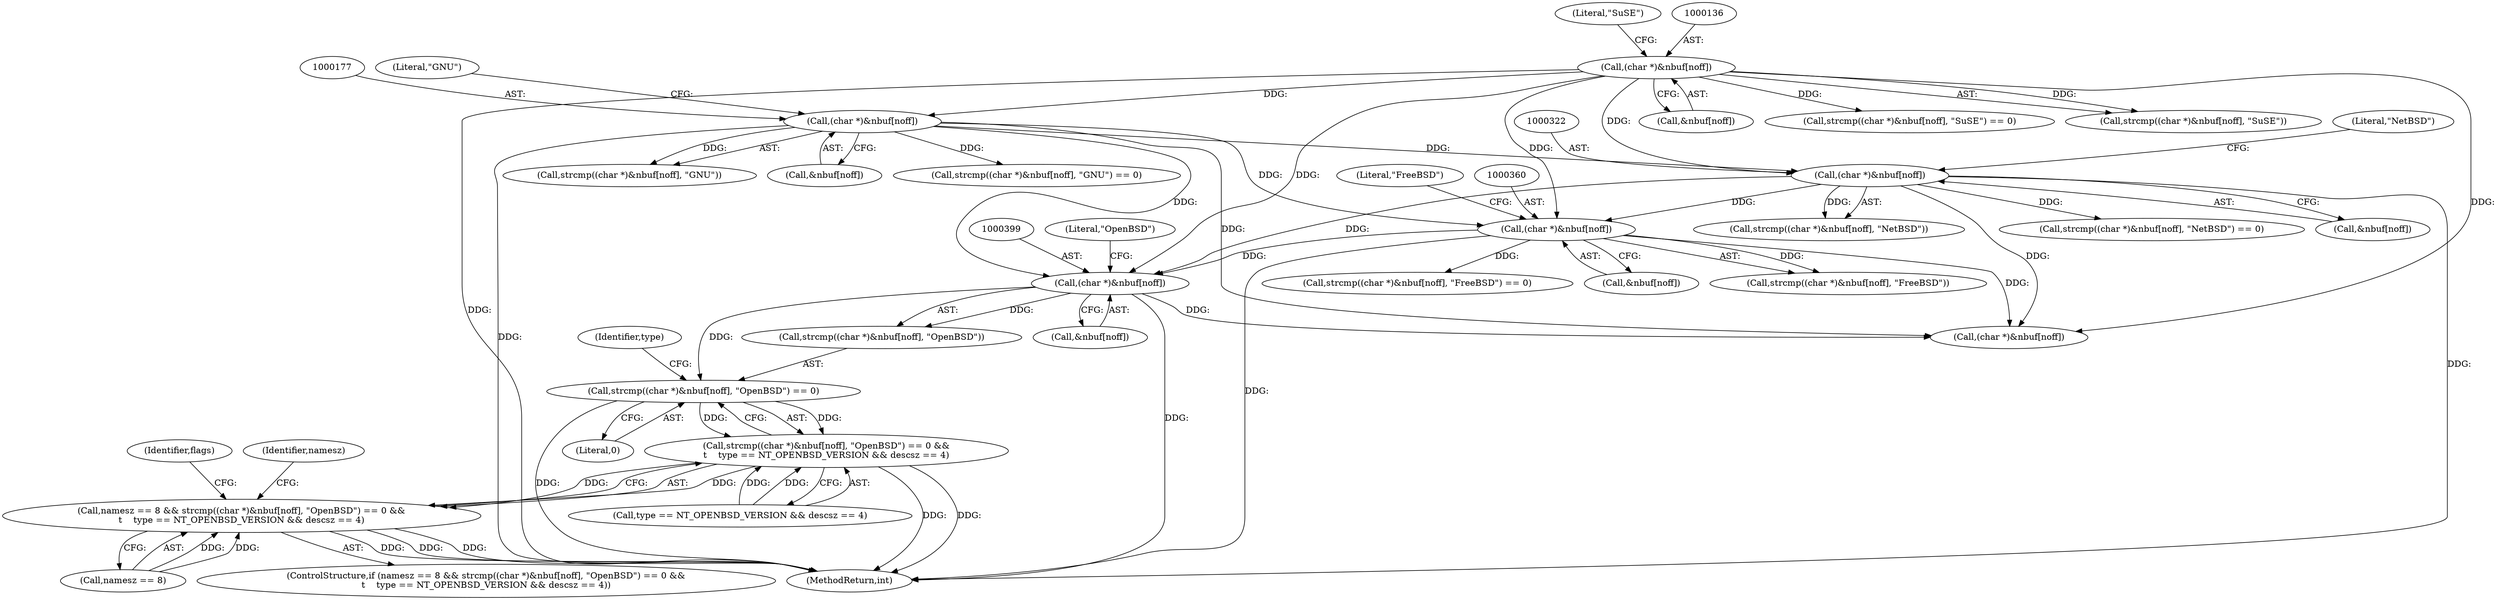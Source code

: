 digraph "0_file_ce90e05774dd77d86cfc8dfa6da57b32816841c4_2@API" {
"1000396" [label="(Call,strcmp((char *)&nbuf[noff], \"OpenBSD\") == 0)"];
"1000398" [label="(Call,(char *)&nbuf[noff])"];
"1000176" [label="(Call,(char *)&nbuf[noff])"];
"1000135" [label="(Call,(char *)&nbuf[noff])"];
"1000359" [label="(Call,(char *)&nbuf[noff])"];
"1000321" [label="(Call,(char *)&nbuf[noff])"];
"1000395" [label="(Call,strcmp((char *)&nbuf[noff], \"OpenBSD\") == 0 &&\n\t    type == NT_OPENBSD_VERSION && descsz == 4)"];
"1000391" [label="(Call,namesz == 8 && strcmp((char *)&nbuf[noff], \"OpenBSD\") == 0 &&\n\t    type == NT_OPENBSD_VERSION && descsz == 4)"];
"1000327" [label="(Literal,\"NetBSD\")"];
"1000182" [label="(Literal,\"GNU\")"];
"1000175" [label="(Call,strcmp((char *)&nbuf[noff], \"GNU\"))"];
"1000437" [label="(Call,(char *)&nbuf[noff])"];
"1000321" [label="(Call,(char *)&nbuf[noff])"];
"1000319" [label="(Call,strcmp((char *)&nbuf[noff], \"NetBSD\") == 0)"];
"1000137" [label="(Call,&nbuf[noff])"];
"1000398" [label="(Call,(char *)&nbuf[noff])"];
"1000416" [label="(Identifier,flags)"];
"1000141" [label="(Literal,\"SuSE\")"];
"1000323" [label="(Call,&nbuf[noff])"];
"1000432" [label="(Identifier,namesz)"];
"1000359" [label="(Call,(char *)&nbuf[noff])"];
"1000406" [label="(Call,type == NT_OPENBSD_VERSION && descsz == 4)"];
"1000135" [label="(Call,(char *)&nbuf[noff])"];
"1000390" [label="(ControlStructure,if (namesz == 8 && strcmp((char *)&nbuf[noff], \"OpenBSD\") == 0 &&\n\t    type == NT_OPENBSD_VERSION && descsz == 4))"];
"1000391" [label="(Call,namesz == 8 && strcmp((char *)&nbuf[noff], \"OpenBSD\") == 0 &&\n\t    type == NT_OPENBSD_VERSION && descsz == 4)"];
"1000404" [label="(Literal,\"OpenBSD\")"];
"1000320" [label="(Call,strcmp((char *)&nbuf[noff], \"NetBSD\"))"];
"1000396" [label="(Call,strcmp((char *)&nbuf[noff], \"OpenBSD\") == 0)"];
"1000178" [label="(Call,&nbuf[noff])"];
"1000133" [label="(Call,strcmp((char *)&nbuf[noff], \"SuSE\") == 0)"];
"1000397" [label="(Call,strcmp((char *)&nbuf[noff], \"OpenBSD\"))"];
"1000400" [label="(Call,&nbuf[noff])"];
"1000507" [label="(MethodReturn,int)"];
"1000358" [label="(Call,strcmp((char *)&nbuf[noff], \"FreeBSD\"))"];
"1000365" [label="(Literal,\"FreeBSD\")"];
"1000176" [label="(Call,(char *)&nbuf[noff])"];
"1000408" [label="(Identifier,type)"];
"1000134" [label="(Call,strcmp((char *)&nbuf[noff], \"SuSE\"))"];
"1000174" [label="(Call,strcmp((char *)&nbuf[noff], \"GNU\") == 0)"];
"1000357" [label="(Call,strcmp((char *)&nbuf[noff], \"FreeBSD\") == 0)"];
"1000361" [label="(Call,&nbuf[noff])"];
"1000395" [label="(Call,strcmp((char *)&nbuf[noff], \"OpenBSD\") == 0 &&\n\t    type == NT_OPENBSD_VERSION && descsz == 4)"];
"1000405" [label="(Literal,0)"];
"1000392" [label="(Call,namesz == 8)"];
"1000396" -> "1000395"  [label="AST: "];
"1000396" -> "1000405"  [label="CFG: "];
"1000397" -> "1000396"  [label="AST: "];
"1000405" -> "1000396"  [label="AST: "];
"1000408" -> "1000396"  [label="CFG: "];
"1000395" -> "1000396"  [label="CFG: "];
"1000396" -> "1000507"  [label="DDG: "];
"1000396" -> "1000395"  [label="DDG: "];
"1000396" -> "1000395"  [label="DDG: "];
"1000398" -> "1000396"  [label="DDG: "];
"1000398" -> "1000397"  [label="AST: "];
"1000398" -> "1000400"  [label="CFG: "];
"1000399" -> "1000398"  [label="AST: "];
"1000400" -> "1000398"  [label="AST: "];
"1000404" -> "1000398"  [label="CFG: "];
"1000398" -> "1000507"  [label="DDG: "];
"1000398" -> "1000397"  [label="DDG: "];
"1000176" -> "1000398"  [label="DDG: "];
"1000359" -> "1000398"  [label="DDG: "];
"1000321" -> "1000398"  [label="DDG: "];
"1000135" -> "1000398"  [label="DDG: "];
"1000398" -> "1000437"  [label="DDG: "];
"1000176" -> "1000175"  [label="AST: "];
"1000176" -> "1000178"  [label="CFG: "];
"1000177" -> "1000176"  [label="AST: "];
"1000178" -> "1000176"  [label="AST: "];
"1000182" -> "1000176"  [label="CFG: "];
"1000176" -> "1000507"  [label="DDG: "];
"1000176" -> "1000174"  [label="DDG: "];
"1000176" -> "1000175"  [label="DDG: "];
"1000135" -> "1000176"  [label="DDG: "];
"1000176" -> "1000321"  [label="DDG: "];
"1000176" -> "1000359"  [label="DDG: "];
"1000176" -> "1000437"  [label="DDG: "];
"1000135" -> "1000134"  [label="AST: "];
"1000135" -> "1000137"  [label="CFG: "];
"1000136" -> "1000135"  [label="AST: "];
"1000137" -> "1000135"  [label="AST: "];
"1000141" -> "1000135"  [label="CFG: "];
"1000135" -> "1000507"  [label="DDG: "];
"1000135" -> "1000133"  [label="DDG: "];
"1000135" -> "1000134"  [label="DDG: "];
"1000135" -> "1000321"  [label="DDG: "];
"1000135" -> "1000359"  [label="DDG: "];
"1000135" -> "1000437"  [label="DDG: "];
"1000359" -> "1000358"  [label="AST: "];
"1000359" -> "1000361"  [label="CFG: "];
"1000360" -> "1000359"  [label="AST: "];
"1000361" -> "1000359"  [label="AST: "];
"1000365" -> "1000359"  [label="CFG: "];
"1000359" -> "1000507"  [label="DDG: "];
"1000359" -> "1000357"  [label="DDG: "];
"1000359" -> "1000358"  [label="DDG: "];
"1000321" -> "1000359"  [label="DDG: "];
"1000359" -> "1000437"  [label="DDG: "];
"1000321" -> "1000320"  [label="AST: "];
"1000321" -> "1000323"  [label="CFG: "];
"1000322" -> "1000321"  [label="AST: "];
"1000323" -> "1000321"  [label="AST: "];
"1000327" -> "1000321"  [label="CFG: "];
"1000321" -> "1000507"  [label="DDG: "];
"1000321" -> "1000319"  [label="DDG: "];
"1000321" -> "1000320"  [label="DDG: "];
"1000321" -> "1000437"  [label="DDG: "];
"1000395" -> "1000391"  [label="AST: "];
"1000395" -> "1000406"  [label="CFG: "];
"1000406" -> "1000395"  [label="AST: "];
"1000391" -> "1000395"  [label="CFG: "];
"1000395" -> "1000507"  [label="DDG: "];
"1000395" -> "1000507"  [label="DDG: "];
"1000395" -> "1000391"  [label="DDG: "];
"1000395" -> "1000391"  [label="DDG: "];
"1000406" -> "1000395"  [label="DDG: "];
"1000406" -> "1000395"  [label="DDG: "];
"1000391" -> "1000390"  [label="AST: "];
"1000391" -> "1000392"  [label="CFG: "];
"1000392" -> "1000391"  [label="AST: "];
"1000416" -> "1000391"  [label="CFG: "];
"1000432" -> "1000391"  [label="CFG: "];
"1000391" -> "1000507"  [label="DDG: "];
"1000391" -> "1000507"  [label="DDG: "];
"1000391" -> "1000507"  [label="DDG: "];
"1000392" -> "1000391"  [label="DDG: "];
"1000392" -> "1000391"  [label="DDG: "];
}
